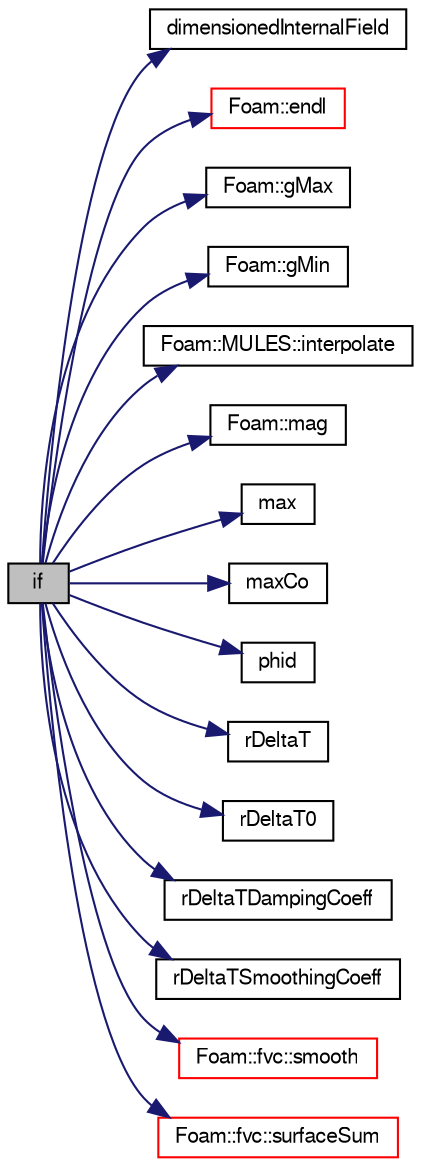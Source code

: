 digraph "if"
{
  bgcolor="transparent";
  edge [fontname="FreeSans",fontsize="10",labelfontname="FreeSans",labelfontsize="10"];
  node [fontname="FreeSans",fontsize="10",shape=record];
  rankdir="LR";
  Node183 [label="if",height=0.2,width=0.4,color="black", fillcolor="grey75", style="filled", fontcolor="black"];
  Node183 -> Node184 [color="midnightblue",fontsize="10",style="solid",fontname="FreeSans"];
  Node184 [label="dimensionedInternalField",height=0.2,width=0.4,color="black",URL="$a38438.html#a942cd19121a46cdc649099eb27c74b18"];
  Node183 -> Node185 [color="midnightblue",fontsize="10",style="solid",fontname="FreeSans"];
  Node185 [label="Foam::endl",height=0.2,width=0.4,color="red",URL="$a21124.html#a2db8fe02a0d3909e9351bb4275b23ce4",tooltip="Add newline and flush stream. "];
  Node183 -> Node187 [color="midnightblue",fontsize="10",style="solid",fontname="FreeSans"];
  Node187 [label="Foam::gMax",height=0.2,width=0.4,color="black",URL="$a21124.html#ae8d631fb8e841947408bb711abfb1e67"];
  Node183 -> Node188 [color="midnightblue",fontsize="10",style="solid",fontname="FreeSans"];
  Node188 [label="Foam::gMin",height=0.2,width=0.4,color="black",URL="$a21124.html#aca330ee6cfe7d602300dbc5905f8c9f6"];
  Node183 -> Node189 [color="midnightblue",fontsize="10",style="solid",fontname="FreeSans"];
  Node189 [label="Foam::MULES::interpolate",height=0.2,width=0.4,color="black",URL="$a21136.html#a4d62f21551985d814104861e7c1d9b4f"];
  Node183 -> Node190 [color="midnightblue",fontsize="10",style="solid",fontname="FreeSans"];
  Node190 [label="Foam::mag",height=0.2,width=0.4,color="black",URL="$a21124.html#a929da2a3fdcf3dacbbe0487d3a330dae"];
  Node183 -> Node191 [color="midnightblue",fontsize="10",style="solid",fontname="FreeSans"];
  Node191 [label="max",height=0.2,width=0.4,color="black",URL="$a38435.html#ab231ac59105509127909e09fee6b9f12"];
  Node183 -> Node192 [color="midnightblue",fontsize="10",style="solid",fontname="FreeSans"];
  Node192 [label="maxCo",height=0.2,width=0.4,color="black",URL="$a38438.html#a8c0f8b8f019022af662a2fbd17f0b332"];
  Node183 -> Node193 [color="midnightblue",fontsize="10",style="solid",fontname="FreeSans"];
  Node193 [label="phid",height=0.2,width=0.4,color="black",URL="$a38066.html#a40a9059ca5c5ed87f4fa45be290ce0e1"];
  Node183 -> Node194 [color="midnightblue",fontsize="10",style="solid",fontname="FreeSans"];
  Node194 [label="rDeltaT",height=0.2,width=0.4,color="black",URL="$a38426.html#ab4a06642de5708190d817dc1a2e352a3"];
  Node183 -> Node195 [color="midnightblue",fontsize="10",style="solid",fontname="FreeSans"];
  Node195 [label="rDeltaT0",height=0.2,width=0.4,color="black",URL="$a38435.html#ad4d65902f3b7caba4b8b04cf0e1534d7"];
  Node183 -> Node196 [color="midnightblue",fontsize="10",style="solid",fontname="FreeSans"];
  Node196 [label="rDeltaTDampingCoeff",height=0.2,width=0.4,color="black",URL="$a38438.html#ac4059ad9af0978b25b2db768f6d12636"];
  Node183 -> Node197 [color="midnightblue",fontsize="10",style="solid",fontname="FreeSans"];
  Node197 [label="rDeltaTSmoothingCoeff",height=0.2,width=0.4,color="black",URL="$a38438.html#ae107aec848899790f5df3e9104271144"];
  Node183 -> Node198 [color="midnightblue",fontsize="10",style="solid",fontname="FreeSans"];
  Node198 [label="Foam::fvc::smooth",height=0.2,width=0.4,color="red",URL="$a21134.html#a417a555eb3108fd8d6c41c0aec39a633"];
  Node183 -> Node655 [color="midnightblue",fontsize="10",style="solid",fontname="FreeSans"];
  Node655 [label="Foam::fvc::surfaceSum",height=0.2,width=0.4,color="red",URL="$a21134.html#aa0a1e3c4ec02aa6a37f517c4d5270046"];
}
